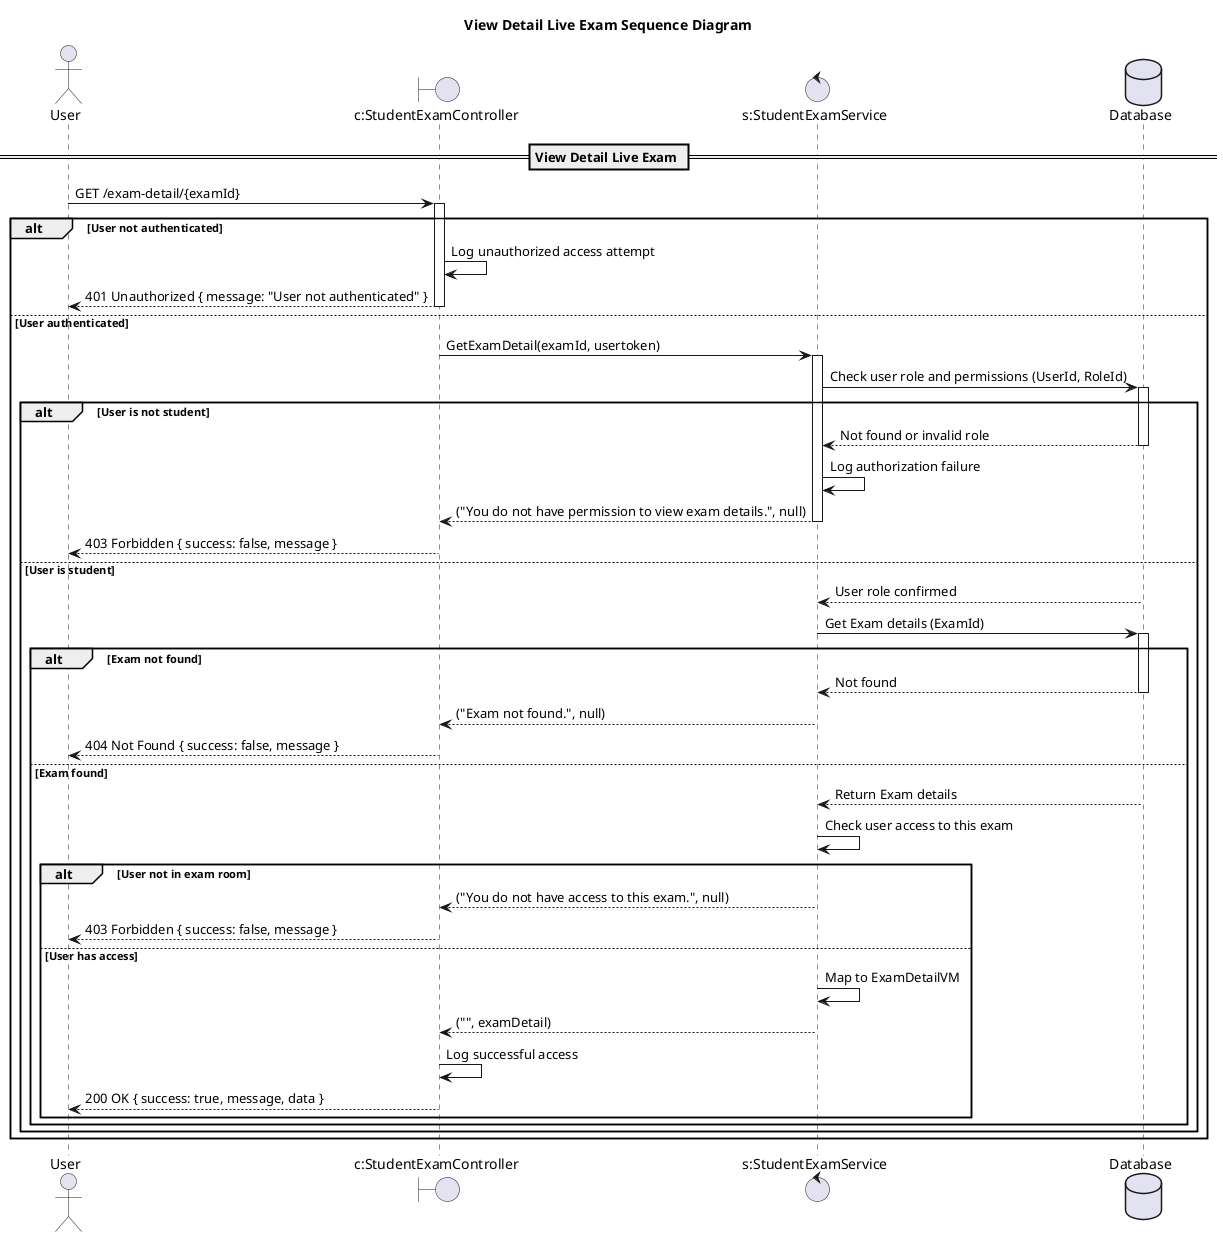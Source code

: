 @startuml

title View Detail Live Exam Sequence Diagram

actor "User" as Client
boundary "c:StudentExamController" as Controller
control "s:StudentExamService" as Service
database "Database" as DB

== View Detail Live Exam ==

Client -> Controller: GET /exam-detail/{examId}
activate Controller

alt User not authenticated
    Controller -> Controller: Log unauthorized access attempt
    Controller --> Client: 401 Unauthorized { message: "User not authenticated" }
    deactivate Controller
else User authenticated
    Controller -> Service: GetExamDetail(examId, usertoken)
    activate Service

    Service -> DB: Check user role and permissions (UserId, RoleId)
    activate DB
    alt User is not student
        DB --> Service: Not found or invalid role
        deactivate DB
        Service -> Service: Log authorization failure
        Service --> Controller: ("You do not have permission to view exam details.", null)
        deactivate Service
        Controller --> Client: 403 Forbidden { success: false, message }
        deactivate Controller
    else User is student
        DB --> Service: User role confirmed
        deactivate DB
        
        Service -> DB: Get Exam details (ExamId)
        activate DB
        alt Exam not found
            DB --> Service: Not found
            deactivate DB
            Service --> Controller: ("Exam not found.", null)
            deactivate Service
            Controller --> Client: 404 Not Found { success: false, message }
            deactivate Controller
        else Exam found
            DB --> Service: Return Exam details
            deactivate DB
            
            Service -> Service: Check user access to this exam
            alt User not in exam room
                Service --> Controller: ("You do not have access to this exam.", null)
                deactivate Service
                Controller --> Client: 403 Forbidden { success: false, message }
                deactivate Controller
            else User has access
                Service -> Service: Map to ExamDetailVM
                Service --> Controller: ("", examDetail)
                deactivate Service
                Controller -> Controller: Log successful access
                Controller --> Client: 200 OK { success: true, message, data }
                deactivate Controller
            end
        end
    end
end

deactivate Controller

@enduml 